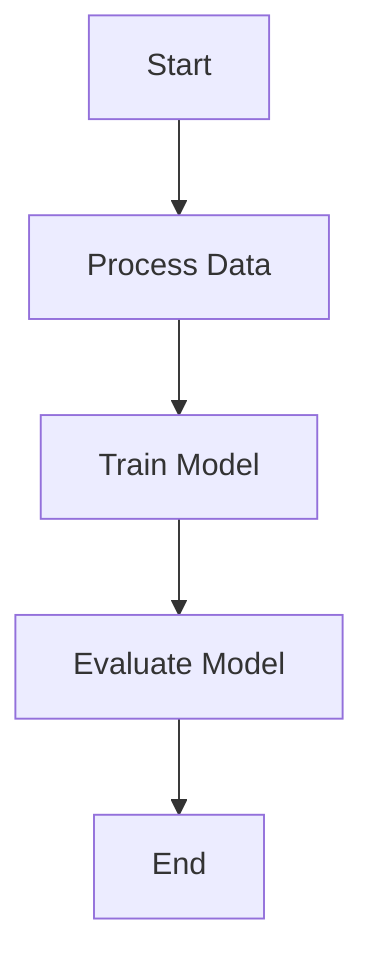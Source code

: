 %%{init: { "themeVariables": { "theme": "default" }}}%%

flowchart TD
A["Start"] --> B["Process Data"]
B --> C["Train Model"]
C --> D["Evaluate Model"]
D --> E["End"]